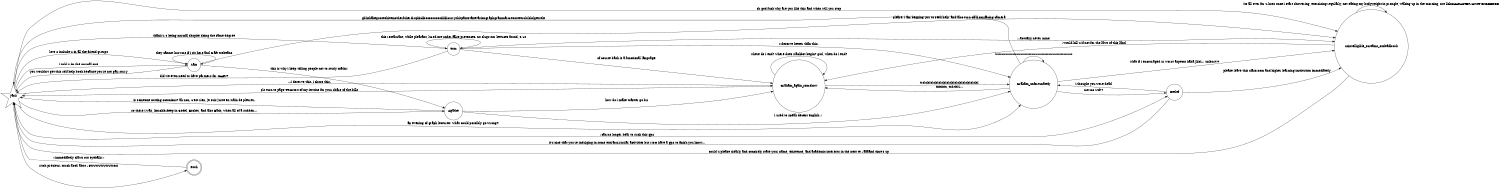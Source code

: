 digraph academic_neural_net {
	graph [rankdir=LR,
		size="10,10"
	];
	node [shape=doublecircle];
	Jack	 [shape=star];
	Sam	 [shape=circle];
	Graham_unfortunately	 [shape=circle];
	Graham_again_somehow	 [shape=circle];
	<unintelligible_screams_0xdeadb00b>	 [shape=circle];
	Tom	 [shape=circle];
	Agathe	 [shape=circle];
	Detlef	 [shape=circle];

	Jack -> Sam	   [label="love 2 include u in all the friend groups"];
	Jack -> Sam	   [label="i told u im the normal one"];
	Jack -> Graham_unfortunately	 [label="an evening of graph lectures! what could possibly go wrong?!"];
	Jack -> Graham_again_somehow	 [label="...i deserve this. i chose this."];
	Jack -> Agathe [label="so there i was, knuckle-deep in Gödel, Escher, and also Bach, when all of a sudden..."];
	Jack -> <unintelligible_screams_0xdeadb00b>	 [label="oh god fuck why are you like this and when will you stop"];
	Jack -> Tom	   [label="thank u 4 being normal despite doing the same degree"];
	Jack -> Detlef [label="i can no longer bear to suck this gp2"];
	Jack -> Pooh	 [label="such precious. much floof. abso - FUUUUUUUUUCK"];

	Sam -> Jack	   [label="you wouldn't get this self help book because you're not gay. sorry"];
	Sam -> Agathe  [label="this is why i keep telling people not to study maths!"];
	Sam -> Sam     [label="they cannot hurt me if i sit here and craft toebeans"];
	Sam -> <unintelligible_screams_0xdeadb00b> [label="please. i am begging you to seek help, and also turn off front-facing camera"]

	Graham_unfortunately -> Jack	 [label=gbkshakegooseshitemotherfukerdropkickboooooooooiiiiiiicurryshitpantstaxevasiongraphgrammarcreosotetrololololgetrekt];
	Graham_unfortunately -> Graham_unfortunately	 [label=luuuuuuuuuuuuuuuuuuuuuuuuuuuuuuuuuuuuuuuut];
	Graham_unfortunately -> Graham_again_somehow	 [label="mmmm, mirchiz..."];
	Graham_unfortunately -> <unintelligible_screams_0xdeadb00b>	 [label="what if i encouraged ur worst aspects haha jklol... unless???"];
	Graham_unfortunately -> Detlef	 [label="me too wtf??"];

	Graham_again_somehow -> Jack	 [label="pls turn to page 9928424 of my invoice for your share of the bills"];
	Graham_again_somehow -> Graham_unfortunately	 [label=trololololololololololololololololololololol];
	Graham_again_somehow -> Graham_again_somehow	 [label="where do i end? where does slackbot begin? god, when do i end?"];
	Agathe -> Jack	 [label="is someone cutting octonions? ah non, c’est rien, je suis juste en train de pleurer."];
	Agathe -> Graham_unfortunately	 [label="i used to speak decent english :( "];
	Agathe -> Graham_again_somehow	 [label="how do i make toaster go brr"];

	<unintelligible_screams_0xdeadb00b> -> Jack	 [label="could u please clearly and concisely state your name, existence, and academic interests in the next te - aaaand time's up"];
	<unintelligible_screams_0xdeadb00b> -> Graham_again_somehow	 [label="i would kill u if not for the laws of this land"];
	<unintelligible_screams_0xdeadb00b> -> <unintelligible_screams_0xdeadb00b>	 [label="its all over for u hoes once i start showering, exercising regularly, not eating my bodyweight in pr0ngle, waking up in the morning, not lickCHARACTER LIMIT EXCEEDED"];

	Tom -> Graham_unfortunately	 [label="I deserve better than this."];
	Tom -> Jack [label="did we even need to have partners for ICAR??"];
	Tom -> Graham_again_somehow [label="of course bash is a functional language!"];
	Tom -> <unintelligible_screams_0xdeadb00b>	 [label="...actually never mind"];
	Tom -> Tom [label="this restaurant, while pleasant, lured me under false pretences. no slugs nor lettuces found, 0/10"]

	Detlef -> Jack	 [label="it's nice that you're indulging in some extracurricular activities but I DO have a gp2 to finish you know..."];
	Detlef -> Graham_unfortunately	 [label="i thought you were dead"];
	Detlef -> <unintelligible_screams_0xdeadb00b> [label="please leave this classroom and higher learning institution immediately"];

	Pooh -> Jack	 [label="<immediately claws out eyeballs>"];
}
